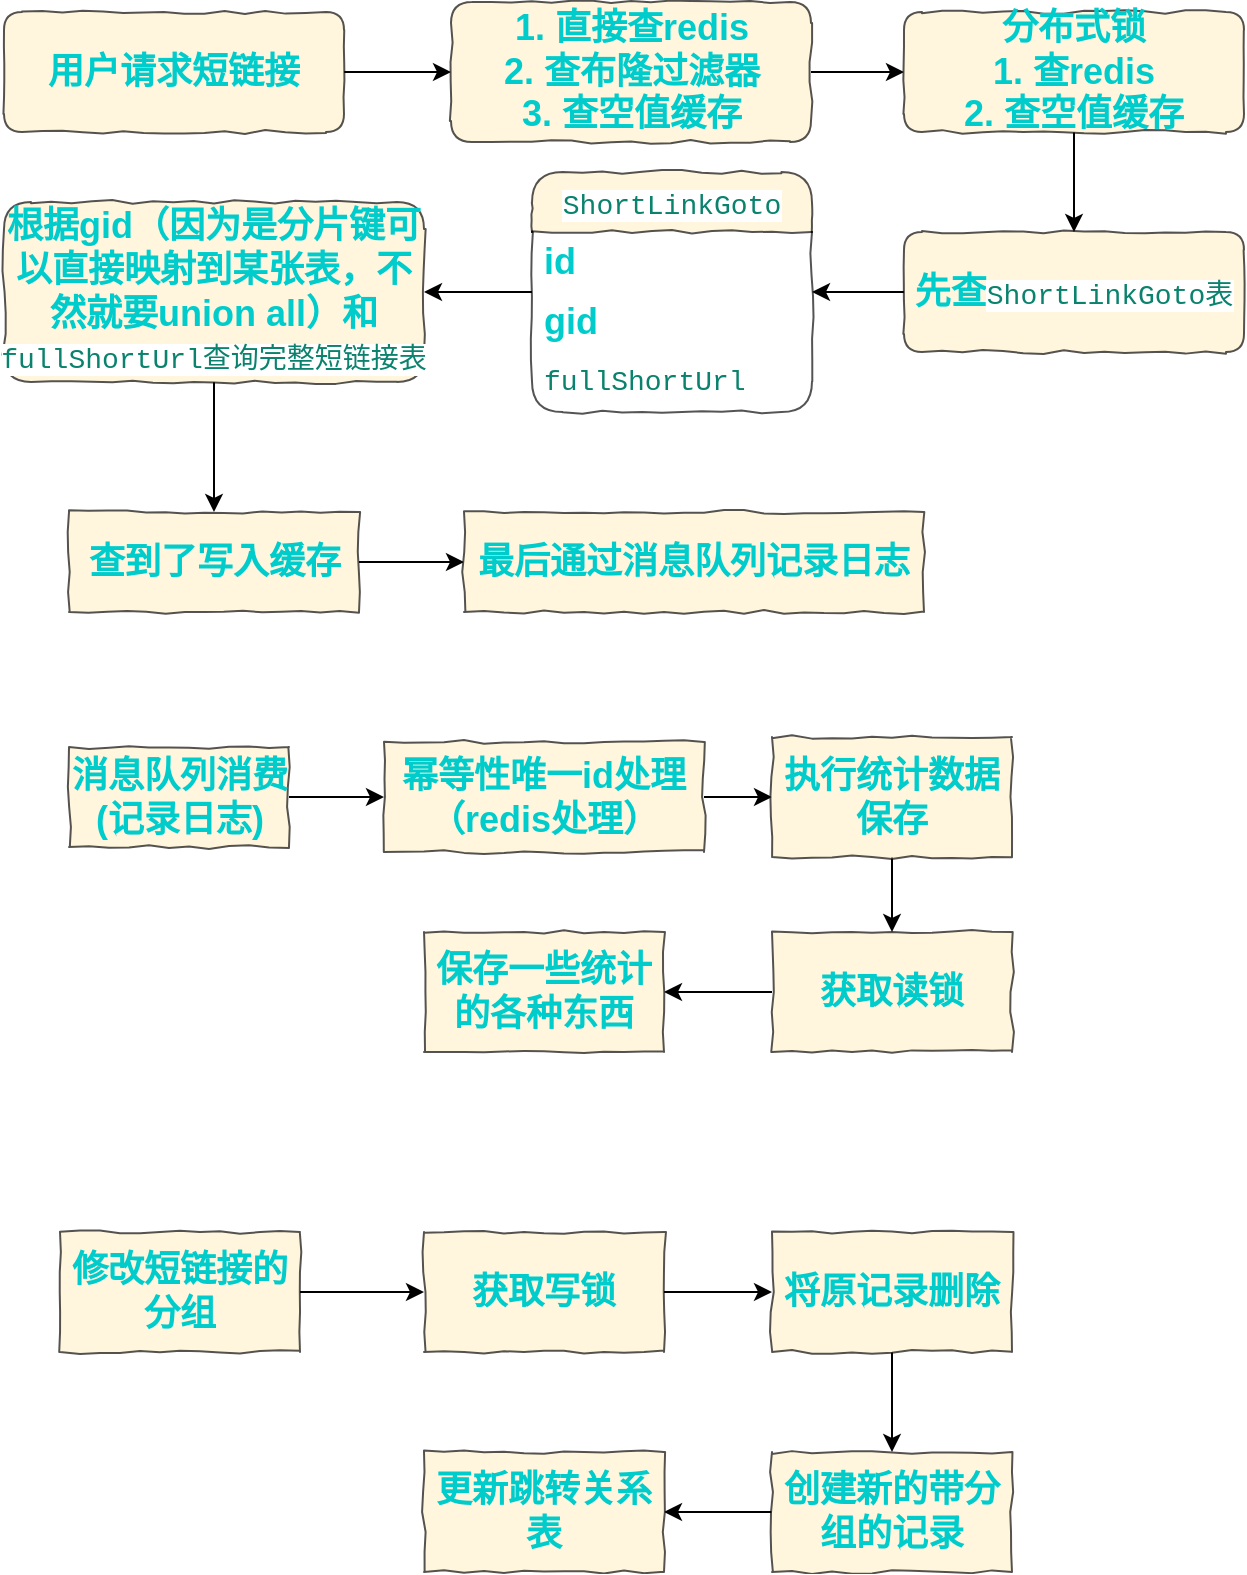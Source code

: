 <mxfile version="26.1.1">
  <diagram name="第 1 页" id="V-Z3Ouj87rjAvePHcmoi">
    <mxGraphModel dx="1050" dy="522" grid="1" gridSize="10" guides="1" tooltips="1" connect="1" arrows="1" fold="1" page="1" pageScale="1" pageWidth="827" pageHeight="1169" math="0" shadow="0">
      <root>
        <mxCell id="0" />
        <mxCell id="1" parent="0" />
        <mxCell id="b7_Y6A8liDHWVlcpCu6--21" style="edgeStyle=orthogonalEdgeStyle;rounded=0;orthogonalLoop=1;jettySize=auto;html=1;fontFamily=Helvetica;fontSize=18;fontColor=light-dark(#00CCCC,#FF9090);fontStyle=1;labelBorderColor=none;labelBackgroundColor=none;autosize=0;" edge="1" parent="1" source="b7_Y6A8liDHWVlcpCu6--1" target="b7_Y6A8liDHWVlcpCu6--16">
          <mxGeometry relative="1" as="geometry" />
        </mxCell>
        <mxCell id="b7_Y6A8liDHWVlcpCu6--1" value="用户请求短链接" style="rounded=1;whiteSpace=wrap;html=1;fontSize=18;textShadow=0;fontStyle=1;comic=1;fillColor=#fff2cc;strokeColor=default;autosize=0;autosizeGrid=1;gradientColor=none;opacity=67;fontColor=light-dark(#00CCCC,#FF9090);labelBackgroundColor=none;labelBorderColor=none;horizontal=1;fontFamily=Helvetica;" vertex="1" parent="1">
          <mxGeometry x="10" y="40" width="170" height="60" as="geometry" />
        </mxCell>
        <mxCell id="b7_Y6A8liDHWVlcpCu6--24" style="edgeStyle=orthogonalEdgeStyle;rounded=0;orthogonalLoop=1;jettySize=auto;html=1;fontFamily=Helvetica;fontSize=18;fontColor=light-dark(#00CCCC,#FF9090);fontStyle=1;labelBorderColor=none;labelBackgroundColor=none;autosize=0;" edge="1" parent="1" source="b7_Y6A8liDHWVlcpCu6--4" target="b7_Y6A8liDHWVlcpCu6--7">
          <mxGeometry relative="1" as="geometry" />
        </mxCell>
        <mxCell id="b7_Y6A8liDHWVlcpCu6--4" value="先查&lt;span style=&quot;color: rgb(10, 130, 110); background-color: rgb(255, 255, 255); font-family: Consolas, &amp;quot;Courier New&amp;quot;, monospace; font-size: 14px; font-weight: normal; white-space: pre;&quot;&gt;ShortLinkGoto表&lt;/span&gt;" style="rounded=1;whiteSpace=wrap;html=1;fontSize=18;textShadow=0;fontStyle=1;comic=1;fillColor=#fff2cc;strokeColor=default;autosize=0;autosizeGrid=1;gradientColor=none;opacity=67;fontColor=light-dark(#00CCCC,#FF9090);labelBackgroundColor=none;labelBorderColor=none;horizontal=1;fontFamily=Helvetica;" vertex="1" parent="1">
          <mxGeometry x="460" y="150" width="170" height="60" as="geometry" />
        </mxCell>
        <mxCell id="b7_Y6A8liDHWVlcpCu6--25" style="edgeStyle=orthogonalEdgeStyle;rounded=0;orthogonalLoop=1;jettySize=auto;html=1;entryX=1;entryY=0.5;entryDx=0;entryDy=0;fontFamily=Helvetica;fontSize=18;fontColor=light-dark(#00CCCC,#FF9090);fontStyle=1;labelBorderColor=none;labelBackgroundColor=none;autosize=0;" edge="1" parent="1" source="b7_Y6A8liDHWVlcpCu6--7" target="b7_Y6A8liDHWVlcpCu6--13">
          <mxGeometry relative="1" as="geometry" />
        </mxCell>
        <mxCell id="b7_Y6A8liDHWVlcpCu6--7" value="&lt;span style=&quot;color: rgb(10, 130, 110); font-family: Consolas, &amp;quot;Courier New&amp;quot;, monospace; font-size: 14px; white-space: pre; background-color: rgb(255, 255, 255);&quot;&gt;ShortLinkGoto&lt;/span&gt;" style="swimlane;fontStyle=0;childLayout=stackLayout;horizontal=1;startSize=30;horizontalStack=0;resizeParent=1;resizeParentMax=0;resizeLast=0;collapsible=1;marginBottom=0;whiteSpace=wrap;html=1;rounded=1;comic=1;opacity=67;strokeColor=default;align=center;verticalAlign=middle;fontFamily=Helvetica;fontSize=18;fontColor=light-dark(#00CCCC,#FF9090);labelBorderColor=none;labelBackgroundColor=none;autosize=0;fillColor=#fff2cc;gradientColor=none;arcSize=17;" vertex="1" parent="1">
          <mxGeometry x="274" y="120" width="140" height="120" as="geometry" />
        </mxCell>
        <mxCell id="b7_Y6A8liDHWVlcpCu6--8" value="id" style="text;strokeColor=none;fillColor=none;align=left;verticalAlign=middle;spacingLeft=4;spacingRight=4;overflow=hidden;points=[[0,0.5],[1,0.5]];portConstraint=eastwest;rotatable=0;whiteSpace=wrap;html=1;fontFamily=Helvetica;fontSize=18;fontColor=light-dark(#00CCCC,#FF9090);fontStyle=1;labelBorderColor=none;labelBackgroundColor=none;autosize=0;" vertex="1" parent="b7_Y6A8liDHWVlcpCu6--7">
          <mxGeometry y="30" width="140" height="30" as="geometry" />
        </mxCell>
        <mxCell id="b7_Y6A8liDHWVlcpCu6--9" value="gid" style="text;strokeColor=none;fillColor=none;align=left;verticalAlign=middle;spacingLeft=4;spacingRight=4;overflow=hidden;points=[[0,0.5],[1,0.5]];portConstraint=eastwest;rotatable=0;whiteSpace=wrap;html=1;fontFamily=Helvetica;fontSize=18;fontColor=light-dark(#00CCCC,#FF9090);fontStyle=1;labelBorderColor=none;labelBackgroundColor=none;autosize=0;" vertex="1" parent="b7_Y6A8liDHWVlcpCu6--7">
          <mxGeometry y="60" width="140" height="30" as="geometry" />
        </mxCell>
        <mxCell id="b7_Y6A8liDHWVlcpCu6--10" value="&lt;div style=&quot;color: #141414;background-color: #ffffff;font-family: Consolas, &#39;Courier New&#39;, monospace;font-weight: normal;font-size: 14px;line-height: 19px;white-space: pre;&quot;&gt;&lt;span style=&quot;color: #0a826e;&quot;&gt;fullShortUrl&lt;/span&gt;&lt;/div&gt;" style="text;strokeColor=none;fillColor=none;align=left;verticalAlign=middle;spacingLeft=4;spacingRight=4;overflow=hidden;points=[[0,0.5],[1,0.5]];portConstraint=eastwest;rotatable=0;whiteSpace=wrap;html=1;fontFamily=Helvetica;fontSize=18;fontColor=light-dark(#00CCCC,#FF9090);fontStyle=1;labelBorderColor=none;labelBackgroundColor=none;autosize=0;" vertex="1" parent="b7_Y6A8liDHWVlcpCu6--7">
          <mxGeometry y="90" width="140" height="30" as="geometry" />
        </mxCell>
        <mxCell id="b7_Y6A8liDHWVlcpCu6--27" style="edgeStyle=orthogonalEdgeStyle;rounded=0;orthogonalLoop=1;jettySize=auto;html=1;entryX=0.5;entryY=0;entryDx=0;entryDy=0;fontFamily=Helvetica;fontSize=18;fontColor=light-dark(#00CCCC,#FF9090);fontStyle=1;labelBorderColor=none;labelBackgroundColor=none;autosize=0;" edge="1" parent="1" source="b7_Y6A8liDHWVlcpCu6--13" target="b7_Y6A8liDHWVlcpCu6--19">
          <mxGeometry relative="1" as="geometry" />
        </mxCell>
        <mxCell id="b7_Y6A8liDHWVlcpCu6--13" value="根据gid（因为是分片键可以直接映射到某张表，不然就要union all）和&lt;span style=&quot;color: rgb(10, 130, 110); font-family: Consolas, &amp;quot;Courier New&amp;quot;, monospace; font-size: 14px; font-weight: 400; text-align: left; white-space: pre; background-color: rgb(255, 255, 255);&quot;&gt;fullShortUrl查询完整短链接表&lt;/span&gt;" style="rounded=1;whiteSpace=wrap;html=1;fontSize=18;textShadow=0;fontStyle=1;comic=1;fillColor=#fff2cc;strokeColor=default;autosize=0;autosizeGrid=1;gradientColor=none;opacity=67;fontColor=light-dark(#00CCCC,#FF9090);labelBackgroundColor=none;labelBorderColor=none;horizontal=1;fontFamily=Helvetica;" vertex="1" parent="1">
          <mxGeometry x="10" y="135" width="210" height="90" as="geometry" />
        </mxCell>
        <mxCell id="b7_Y6A8liDHWVlcpCu6--22" style="edgeStyle=orthogonalEdgeStyle;rounded=0;orthogonalLoop=1;jettySize=auto;html=1;fontFamily=Helvetica;fontSize=18;fontColor=light-dark(#00CCCC,#FF9090);fontStyle=1;labelBorderColor=none;labelBackgroundColor=none;autosize=0;" edge="1" parent="1" source="b7_Y6A8liDHWVlcpCu6--16" target="b7_Y6A8liDHWVlcpCu6--18">
          <mxGeometry relative="1" as="geometry" />
        </mxCell>
        <mxCell id="b7_Y6A8liDHWVlcpCu6--16" value="1.&amp;nbsp;直接查redis&lt;div&gt;2. 查布隆过滤器&lt;/div&gt;&lt;div&gt;3.&amp;nbsp;查空值缓存&lt;/div&gt;" style="rounded=1;whiteSpace=wrap;html=1;fontSize=18;textShadow=0;fontStyle=1;comic=1;fillColor=#fff2cc;strokeColor=default;autosize=0;autosizeGrid=1;gradientColor=none;opacity=67;fontColor=light-dark(#00CCCC,#FF9090);labelBackgroundColor=none;labelBorderColor=none;horizontal=1;fontFamily=Helvetica;" vertex="1" parent="1">
          <mxGeometry x="233.5" y="35" width="180" height="70" as="geometry" />
        </mxCell>
        <mxCell id="b7_Y6A8liDHWVlcpCu6--23" style="edgeStyle=orthogonalEdgeStyle;rounded=0;orthogonalLoop=1;jettySize=auto;html=1;fontFamily=Helvetica;fontSize=18;fontColor=light-dark(#00CCCC,#FF9090);fontStyle=1;labelBorderColor=none;labelBackgroundColor=none;autosize=0;" edge="1" parent="1" source="b7_Y6A8liDHWVlcpCu6--18" target="b7_Y6A8liDHWVlcpCu6--4">
          <mxGeometry relative="1" as="geometry" />
        </mxCell>
        <mxCell id="b7_Y6A8liDHWVlcpCu6--18" value="分布式锁&lt;div&gt;1. 查redis&lt;/div&gt;&lt;div&gt;2. 查空值缓存&lt;/div&gt;" style="rounded=1;whiteSpace=wrap;html=1;fontSize=18;textShadow=0;fontStyle=1;comic=1;fillColor=#fff2cc;strokeColor=default;autosize=0;autosizeGrid=1;gradientColor=none;opacity=67;fontColor=light-dark(#00CCCC,#FF9090);labelBackgroundColor=none;labelBorderColor=none;horizontal=1;fontFamily=Helvetica;" vertex="1" parent="1">
          <mxGeometry x="460" y="40" width="170" height="60" as="geometry" />
        </mxCell>
        <mxCell id="b7_Y6A8liDHWVlcpCu6--28" style="edgeStyle=orthogonalEdgeStyle;rounded=0;orthogonalLoop=1;jettySize=auto;html=1;entryX=0;entryY=0.5;entryDx=0;entryDy=0;fontFamily=Helvetica;fontSize=18;fontColor=light-dark(#00CCCC,#FF9090);fontStyle=1;labelBorderColor=none;labelBackgroundColor=none;autosize=0;" edge="1" parent="1" source="b7_Y6A8liDHWVlcpCu6--19" target="b7_Y6A8liDHWVlcpCu6--20">
          <mxGeometry relative="1" as="geometry" />
        </mxCell>
        <mxCell id="b7_Y6A8liDHWVlcpCu6--19" value="查到了写入缓存" style="rounded=0;whiteSpace=wrap;html=1;comic=1;opacity=67;strokeColor=default;align=center;verticalAlign=middle;fontFamily=Helvetica;fontSize=18;fontColor=light-dark(#00CCCC,#FF9090);fontStyle=1;labelBorderColor=none;labelBackgroundColor=none;autosize=0;fillColor=#fff2cc;gradientColor=none;" vertex="1" parent="1">
          <mxGeometry x="42.5" y="290" width="145" height="50" as="geometry" />
        </mxCell>
        <mxCell id="b7_Y6A8liDHWVlcpCu6--20" value="最后通过消息队列记录日志" style="rounded=0;whiteSpace=wrap;html=1;comic=1;opacity=67;strokeColor=default;align=center;verticalAlign=middle;fontFamily=Helvetica;fontSize=18;fontColor=light-dark(#00CCCC,#FF9090);fontStyle=1;labelBorderColor=none;labelBackgroundColor=none;autosize=0;fillColor=#fff2cc;gradientColor=none;" vertex="1" parent="1">
          <mxGeometry x="240" y="290" width="230" height="50" as="geometry" />
        </mxCell>
        <mxCell id="b7_Y6A8liDHWVlcpCu6--31" style="edgeStyle=orthogonalEdgeStyle;rounded=0;orthogonalLoop=1;jettySize=auto;html=1;entryX=0;entryY=0.5;entryDx=0;entryDy=0;fontFamily=Helvetica;fontSize=18;fontColor=light-dark(#00CCCC,#FF9090);fontStyle=1;labelBorderColor=none;labelBackgroundColor=none;autosize=0;" edge="1" parent="1" source="b7_Y6A8liDHWVlcpCu6--29" target="b7_Y6A8liDHWVlcpCu6--30">
          <mxGeometry relative="1" as="geometry" />
        </mxCell>
        <mxCell id="b7_Y6A8liDHWVlcpCu6--29" value="消息队列消费(记录日志)" style="rounded=0;whiteSpace=wrap;html=1;comic=1;opacity=67;strokeColor=default;align=center;verticalAlign=middle;fontFamily=Helvetica;fontSize=18;fontColor=light-dark(#00CCCC,#FF9090);fontStyle=1;labelBorderColor=none;labelBackgroundColor=none;autosize=0;fillColor=#fff2cc;gradientColor=none;" vertex="1" parent="1">
          <mxGeometry x="42.5" y="407.5" width="110" height="50" as="geometry" />
        </mxCell>
        <mxCell id="b7_Y6A8liDHWVlcpCu6--33" style="edgeStyle=orthogonalEdgeStyle;rounded=0;orthogonalLoop=1;jettySize=auto;html=1;fontFamily=Helvetica;fontSize=18;fontColor=light-dark(#00CCCC,#FF9090);fontStyle=1;labelBorderColor=none;labelBackgroundColor=none;autosize=0;" edge="1" parent="1" source="b7_Y6A8liDHWVlcpCu6--30" target="b7_Y6A8liDHWVlcpCu6--32">
          <mxGeometry relative="1" as="geometry" />
        </mxCell>
        <mxCell id="b7_Y6A8liDHWVlcpCu6--30" value="幂等性唯一id处理（redis处理）" style="rounded=0;whiteSpace=wrap;html=1;comic=1;opacity=67;strokeColor=default;align=center;verticalAlign=middle;fontFamily=Helvetica;fontSize=18;fontColor=light-dark(#00CCCC,#FF9090);fontStyle=1;labelBorderColor=none;labelBackgroundColor=none;autosize=0;fillColor=#fff2cc;gradientColor=none;" vertex="1" parent="1">
          <mxGeometry x="200" y="405" width="160" height="55" as="geometry" />
        </mxCell>
        <mxCell id="b7_Y6A8liDHWVlcpCu6--37" style="edgeStyle=orthogonalEdgeStyle;rounded=0;orthogonalLoop=1;jettySize=auto;html=1;entryX=0.5;entryY=0;entryDx=0;entryDy=0;fontFamily=Helvetica;fontSize=18;fontColor=light-dark(#00CCCC,#FF9090);fontStyle=1;labelBorderColor=none;labelBackgroundColor=none;autosize=0;" edge="1" parent="1" source="b7_Y6A8liDHWVlcpCu6--32" target="b7_Y6A8liDHWVlcpCu6--35">
          <mxGeometry relative="1" as="geometry" />
        </mxCell>
        <mxCell id="b7_Y6A8liDHWVlcpCu6--32" value="执行统计数据保存" style="rounded=0;whiteSpace=wrap;html=1;comic=1;opacity=67;strokeColor=default;align=center;verticalAlign=middle;fontFamily=Helvetica;fontSize=18;fontColor=light-dark(#00CCCC,#FF9090);fontStyle=1;labelBorderColor=none;labelBackgroundColor=none;autosize=0;fillColor=#fff2cc;gradientColor=none;" vertex="1" parent="1">
          <mxGeometry x="394" y="402.5" width="120" height="60" as="geometry" />
        </mxCell>
        <mxCell id="b7_Y6A8liDHWVlcpCu6--39" style="edgeStyle=orthogonalEdgeStyle;rounded=0;orthogonalLoop=1;jettySize=auto;html=1;fontFamily=Helvetica;fontSize=18;fontColor=light-dark(#00CCCC,#FF9090);fontStyle=1;labelBorderColor=none;labelBackgroundColor=none;autosize=0;" edge="1" parent="1" source="b7_Y6A8liDHWVlcpCu6--35" target="b7_Y6A8liDHWVlcpCu6--38">
          <mxGeometry relative="1" as="geometry" />
        </mxCell>
        <mxCell id="b7_Y6A8liDHWVlcpCu6--35" value="获取读锁" style="rounded=0;whiteSpace=wrap;html=1;comic=1;opacity=67;strokeColor=default;align=center;verticalAlign=middle;fontFamily=Helvetica;fontSize=18;fontColor=light-dark(#00CCCC,#FF9090);fontStyle=1;labelBorderColor=none;labelBackgroundColor=none;autosize=0;fillColor=#fff2cc;gradientColor=none;" vertex="1" parent="1">
          <mxGeometry x="394" y="500" width="120" height="60" as="geometry" />
        </mxCell>
        <mxCell id="b7_Y6A8liDHWVlcpCu6--38" value="保存一些统计的各种东西" style="rounded=0;whiteSpace=wrap;html=1;comic=1;opacity=67;strokeColor=default;align=center;verticalAlign=middle;fontFamily=Helvetica;fontSize=18;fontColor=light-dark(#00CCCC,#FF9090);fontStyle=1;labelBorderColor=none;labelBackgroundColor=none;autosize=0;fillColor=#fff2cc;gradientColor=none;" vertex="1" parent="1">
          <mxGeometry x="220" y="500" width="120" height="60" as="geometry" />
        </mxCell>
        <mxCell id="b7_Y6A8liDHWVlcpCu6--47" style="edgeStyle=orthogonalEdgeStyle;rounded=0;orthogonalLoop=1;jettySize=auto;html=1;entryX=0;entryY=0.5;entryDx=0;entryDy=0;fontFamily=Helvetica;fontSize=18;fontColor=light-dark(#00CCCC,#FF9090);fontStyle=1;labelBorderColor=none;labelBackgroundColor=none;autosize=0;" edge="1" parent="1" source="b7_Y6A8liDHWVlcpCu6--40" target="b7_Y6A8liDHWVlcpCu6--41">
          <mxGeometry relative="1" as="geometry" />
        </mxCell>
        <mxCell id="b7_Y6A8liDHWVlcpCu6--40" value="修改短链接的分组" style="rounded=0;whiteSpace=wrap;html=1;comic=1;opacity=67;strokeColor=default;align=center;verticalAlign=middle;fontFamily=Helvetica;fontSize=18;fontColor=light-dark(#00CCCC,#FF9090);fontStyle=1;labelBorderColor=none;labelBackgroundColor=none;autosize=0;fillColor=#fff2cc;gradientColor=none;" vertex="1" parent="1">
          <mxGeometry x="38" y="650" width="120" height="60" as="geometry" />
        </mxCell>
        <mxCell id="b7_Y6A8liDHWVlcpCu6--48" style="edgeStyle=orthogonalEdgeStyle;rounded=0;orthogonalLoop=1;jettySize=auto;html=1;entryX=0;entryY=0.5;entryDx=0;entryDy=0;fontFamily=Helvetica;fontSize=18;fontColor=light-dark(#00CCCC,#FF9090);fontStyle=1;labelBorderColor=none;labelBackgroundColor=none;autosize=0;" edge="1" parent="1" source="b7_Y6A8liDHWVlcpCu6--41" target="b7_Y6A8liDHWVlcpCu6--42">
          <mxGeometry relative="1" as="geometry" />
        </mxCell>
        <mxCell id="b7_Y6A8liDHWVlcpCu6--41" value="获取写锁" style="rounded=0;whiteSpace=wrap;html=1;comic=1;opacity=67;strokeColor=default;align=center;verticalAlign=middle;fontFamily=Helvetica;fontSize=18;fontColor=light-dark(#00CCCC,#FF9090);fontStyle=1;labelBorderColor=none;labelBackgroundColor=none;autosize=0;fillColor=#fff2cc;gradientColor=none;" vertex="1" parent="1">
          <mxGeometry x="220" y="650" width="120" height="60" as="geometry" />
        </mxCell>
        <mxCell id="b7_Y6A8liDHWVlcpCu6--49" style="edgeStyle=orthogonalEdgeStyle;rounded=0;orthogonalLoop=1;jettySize=auto;html=1;fontFamily=Helvetica;fontSize=18;fontColor=light-dark(#00CCCC,#FF9090);fontStyle=1;labelBorderColor=none;labelBackgroundColor=none;autosize=0;" edge="1" parent="1" source="b7_Y6A8liDHWVlcpCu6--42" target="b7_Y6A8liDHWVlcpCu6--44">
          <mxGeometry relative="1" as="geometry" />
        </mxCell>
        <mxCell id="b7_Y6A8liDHWVlcpCu6--42" value="将原记录删除" style="rounded=0;whiteSpace=wrap;html=1;comic=1;opacity=67;strokeColor=default;align=center;verticalAlign=middle;fontFamily=Helvetica;fontSize=18;fontColor=light-dark(#00CCCC,#FF9090);fontStyle=1;labelBorderColor=none;labelBackgroundColor=none;autosize=0;fillColor=#fff2cc;gradientColor=none;" vertex="1" parent="1">
          <mxGeometry x="394" y="650" width="120" height="60" as="geometry" />
        </mxCell>
        <mxCell id="b7_Y6A8liDHWVlcpCu6--50" style="edgeStyle=orthogonalEdgeStyle;rounded=0;orthogonalLoop=1;jettySize=auto;html=1;fontFamily=Helvetica;fontSize=18;fontColor=light-dark(#00CCCC,#FF9090);fontStyle=1;labelBorderColor=none;labelBackgroundColor=none;autosize=0;" edge="1" parent="1" source="b7_Y6A8liDHWVlcpCu6--44" target="b7_Y6A8liDHWVlcpCu6--45">
          <mxGeometry relative="1" as="geometry" />
        </mxCell>
        <mxCell id="b7_Y6A8liDHWVlcpCu6--44" value="创建新的带分组的记录" style="rounded=0;whiteSpace=wrap;html=1;comic=1;opacity=67;strokeColor=default;align=center;verticalAlign=middle;fontFamily=Helvetica;fontSize=18;fontColor=light-dark(#00CCCC,#FF9090);fontStyle=1;labelBorderColor=none;labelBackgroundColor=none;autosize=0;fillColor=#fff2cc;gradientColor=none;" vertex="1" parent="1">
          <mxGeometry x="394" y="760" width="120" height="60" as="geometry" />
        </mxCell>
        <mxCell id="b7_Y6A8liDHWVlcpCu6--45" value="更新跳转关系表" style="rounded=0;whiteSpace=wrap;html=1;comic=1;opacity=67;strokeColor=default;align=center;verticalAlign=middle;fontFamily=Helvetica;fontSize=18;fontColor=light-dark(#00CCCC,#FF9090);fontStyle=1;labelBorderColor=none;labelBackgroundColor=none;autosize=0;fillColor=#fff2cc;gradientColor=none;" vertex="1" parent="1">
          <mxGeometry x="220" y="760" width="120" height="60" as="geometry" />
        </mxCell>
      </root>
    </mxGraphModel>
  </diagram>
</mxfile>
